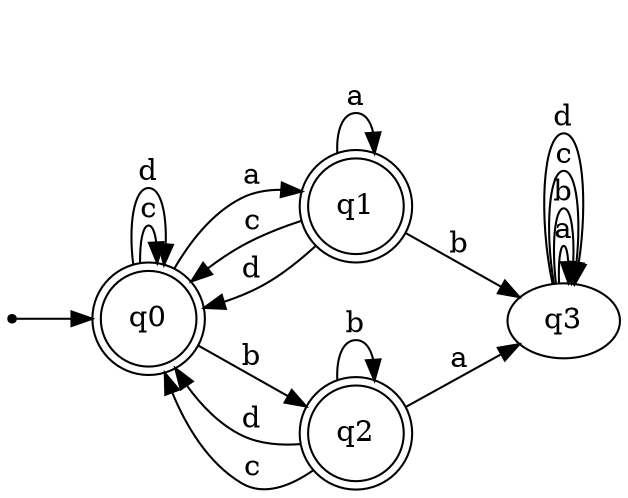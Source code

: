 digraph finite_state_machine {
	rankdir=LR
	ini [shape=point]
	0 [label=q0 shape=doublecircle]
	ini -> 0
	1 [label=q1 shape=doublecircle]
	2 [label=q2 shape=doublecircle]
	3 [label=q3]
	1 -> 0 [label=c]
	1 -> 1 [label=a]
	3 -> 3 [label=a]
	0 -> 1 [label=a]
	2 -> 2 [label=b]
	3 -> 3 [label=b]
	3 -> 3 [label=c]
	0 -> 0 [label=c]
	3 -> 3 [label=d]
	0 -> 0 [label=d]
	1 -> 0 [label=d]
	2 -> 3 [label=a]
	2 -> 0 [label=d]
	0 -> 2 [label=b]
	2 -> 0 [label=c]
	1 -> 3 [label=b]
}
